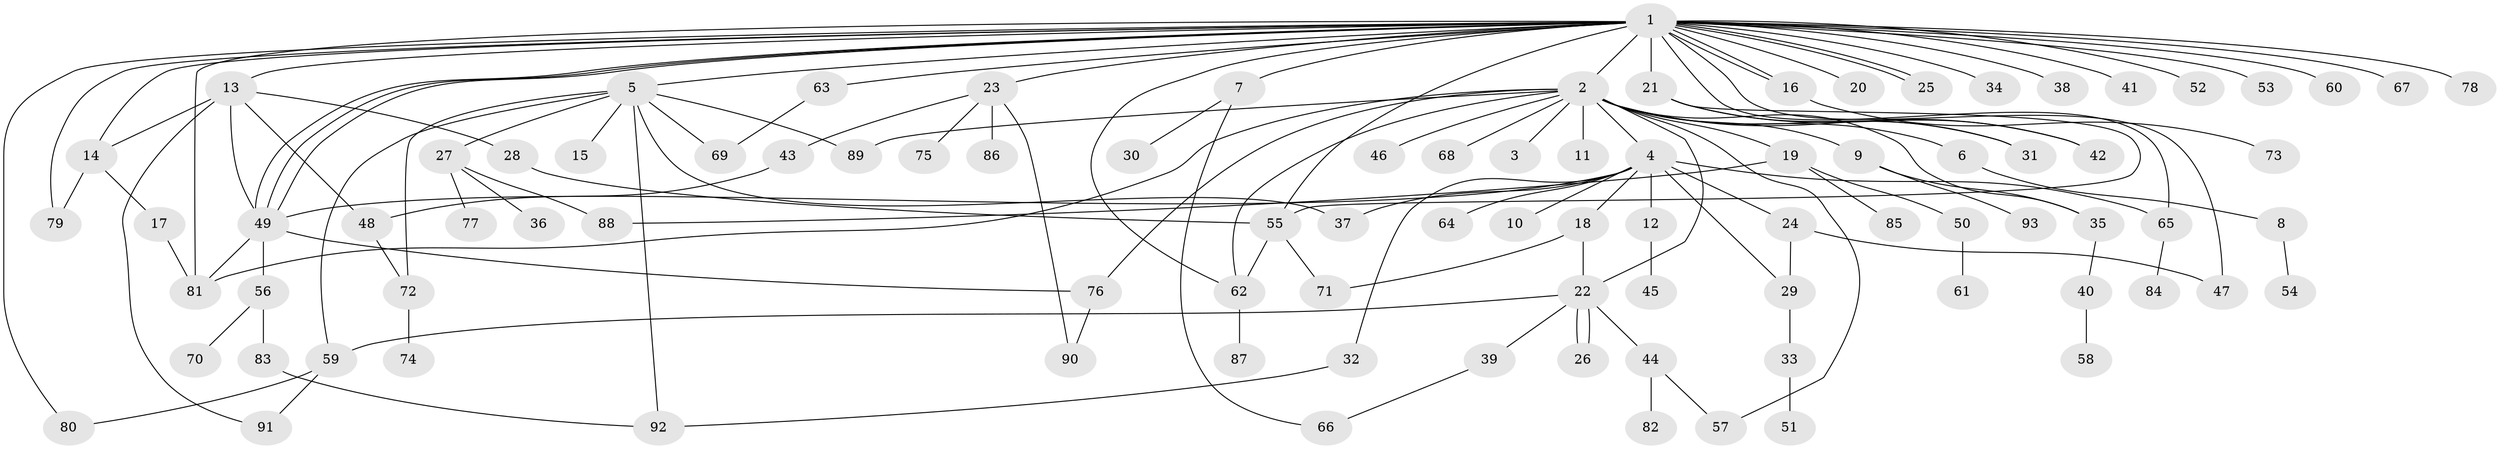 // coarse degree distribution, {1: 0.782608695652174, 2: 0.06521739130434782, 3: 0.08695652173913043, 4: 0.021739130434782608, 22: 0.021739130434782608, 20: 0.021739130434782608}
// Generated by graph-tools (version 1.1) at 2025/51/03/04/25 21:51:37]
// undirected, 93 vertices, 131 edges
graph export_dot {
graph [start="1"]
  node [color=gray90,style=filled];
  1;
  2;
  3;
  4;
  5;
  6;
  7;
  8;
  9;
  10;
  11;
  12;
  13;
  14;
  15;
  16;
  17;
  18;
  19;
  20;
  21;
  22;
  23;
  24;
  25;
  26;
  27;
  28;
  29;
  30;
  31;
  32;
  33;
  34;
  35;
  36;
  37;
  38;
  39;
  40;
  41;
  42;
  43;
  44;
  45;
  46;
  47;
  48;
  49;
  50;
  51;
  52;
  53;
  54;
  55;
  56;
  57;
  58;
  59;
  60;
  61;
  62;
  63;
  64;
  65;
  66;
  67;
  68;
  69;
  70;
  71;
  72;
  73;
  74;
  75;
  76;
  77;
  78;
  79;
  80;
  81;
  82;
  83;
  84;
  85;
  86;
  87;
  88;
  89;
  90;
  91;
  92;
  93;
  1 -- 2;
  1 -- 5;
  1 -- 7;
  1 -- 13;
  1 -- 14;
  1 -- 16;
  1 -- 16;
  1 -- 20;
  1 -- 21;
  1 -- 23;
  1 -- 25;
  1 -- 25;
  1 -- 34;
  1 -- 38;
  1 -- 41;
  1 -- 47;
  1 -- 49;
  1 -- 49;
  1 -- 49;
  1 -- 52;
  1 -- 53;
  1 -- 55;
  1 -- 60;
  1 -- 62;
  1 -- 63;
  1 -- 65;
  1 -- 67;
  1 -- 78;
  1 -- 79;
  1 -- 80;
  1 -- 81;
  2 -- 3;
  2 -- 4;
  2 -- 6;
  2 -- 9;
  2 -- 11;
  2 -- 19;
  2 -- 22;
  2 -- 31;
  2 -- 35;
  2 -- 42;
  2 -- 46;
  2 -- 57;
  2 -- 62;
  2 -- 68;
  2 -- 76;
  2 -- 81;
  2 -- 89;
  4 -- 10;
  4 -- 12;
  4 -- 18;
  4 -- 24;
  4 -- 29;
  4 -- 32;
  4 -- 37;
  4 -- 49;
  4 -- 64;
  4 -- 65;
  5 -- 15;
  5 -- 27;
  5 -- 37;
  5 -- 59;
  5 -- 69;
  5 -- 72;
  5 -- 89;
  5 -- 92;
  6 -- 8;
  7 -- 30;
  7 -- 66;
  8 -- 54;
  9 -- 35;
  9 -- 93;
  12 -- 45;
  13 -- 14;
  13 -- 28;
  13 -- 48;
  13 -- 49;
  13 -- 91;
  14 -- 17;
  14 -- 79;
  16 -- 73;
  17 -- 81;
  18 -- 22;
  18 -- 71;
  19 -- 50;
  19 -- 85;
  19 -- 88;
  21 -- 31;
  21 -- 42;
  21 -- 55;
  22 -- 26;
  22 -- 26;
  22 -- 39;
  22 -- 44;
  22 -- 59;
  23 -- 43;
  23 -- 75;
  23 -- 86;
  23 -- 90;
  24 -- 29;
  24 -- 47;
  27 -- 36;
  27 -- 77;
  27 -- 88;
  28 -- 55;
  29 -- 33;
  32 -- 92;
  33 -- 51;
  35 -- 40;
  39 -- 66;
  40 -- 58;
  43 -- 48;
  44 -- 57;
  44 -- 82;
  48 -- 72;
  49 -- 56;
  49 -- 76;
  49 -- 81;
  50 -- 61;
  55 -- 62;
  55 -- 71;
  56 -- 70;
  56 -- 83;
  59 -- 80;
  59 -- 91;
  62 -- 87;
  63 -- 69;
  65 -- 84;
  72 -- 74;
  76 -- 90;
  83 -- 92;
}
